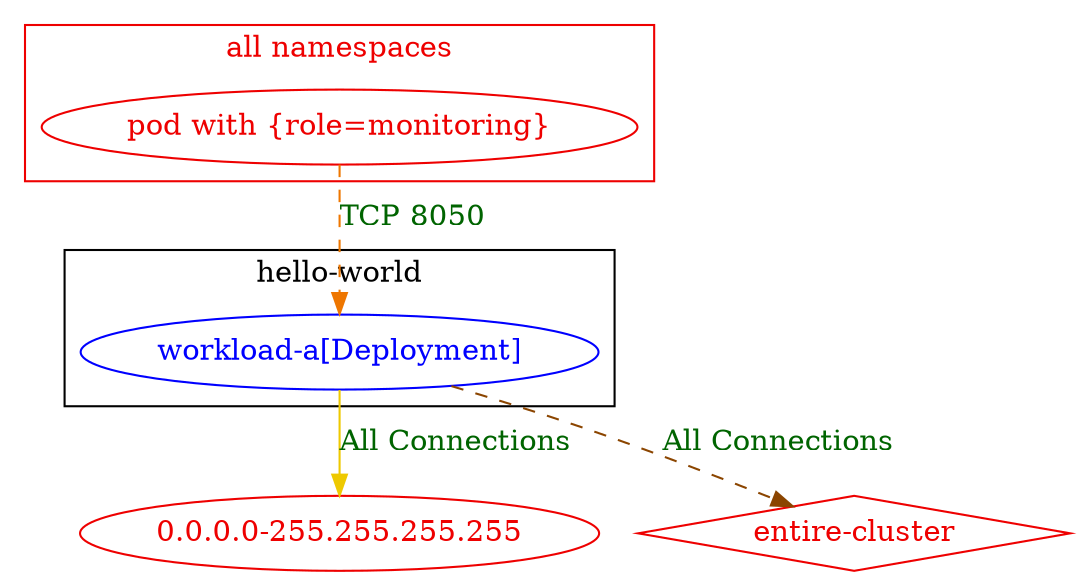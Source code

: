 digraph {
	subgraph "cluster_hello_world" {
		color="black"
		fontcolor="black"
		"hello-world/workload-a[Deployment]" [label="workload-a[Deployment]" color="blue" fontcolor="blue"]
		label="hello-world"
	}
	subgraph "cluster_all namespaces" {
		color="red2"
		fontcolor="red2"
		"pod with {role=monitoring}_in_all namespaces" [label="pod with {role=monitoring}" color="red2" fontcolor="red2"]
		label="all namespaces"
	}
	"0.0.0.0-255.255.255.255" [label="0.0.0.0-255.255.255.255" color="red2" fontcolor="red2"]
	"entire-cluster" [label="entire-cluster" color="red2" fontcolor="red2" shape=diamond]
	"hello-world/workload-a[Deployment]" -> "0.0.0.0-255.255.255.255" [label="All Connections" color="gold2" fontcolor="darkgreen"]
	"hello-world/workload-a[Deployment]" -> "entire-cluster" [label="All Connections" color="darkorange4" fontcolor="darkgreen" weight=0.5 style=dashed]
	"pod with {role=monitoring}_in_all namespaces" -> "hello-world/workload-a[Deployment]" [label="TCP 8050" color="darkorange2" fontcolor="darkgreen" weight=1 style=dashed]
}